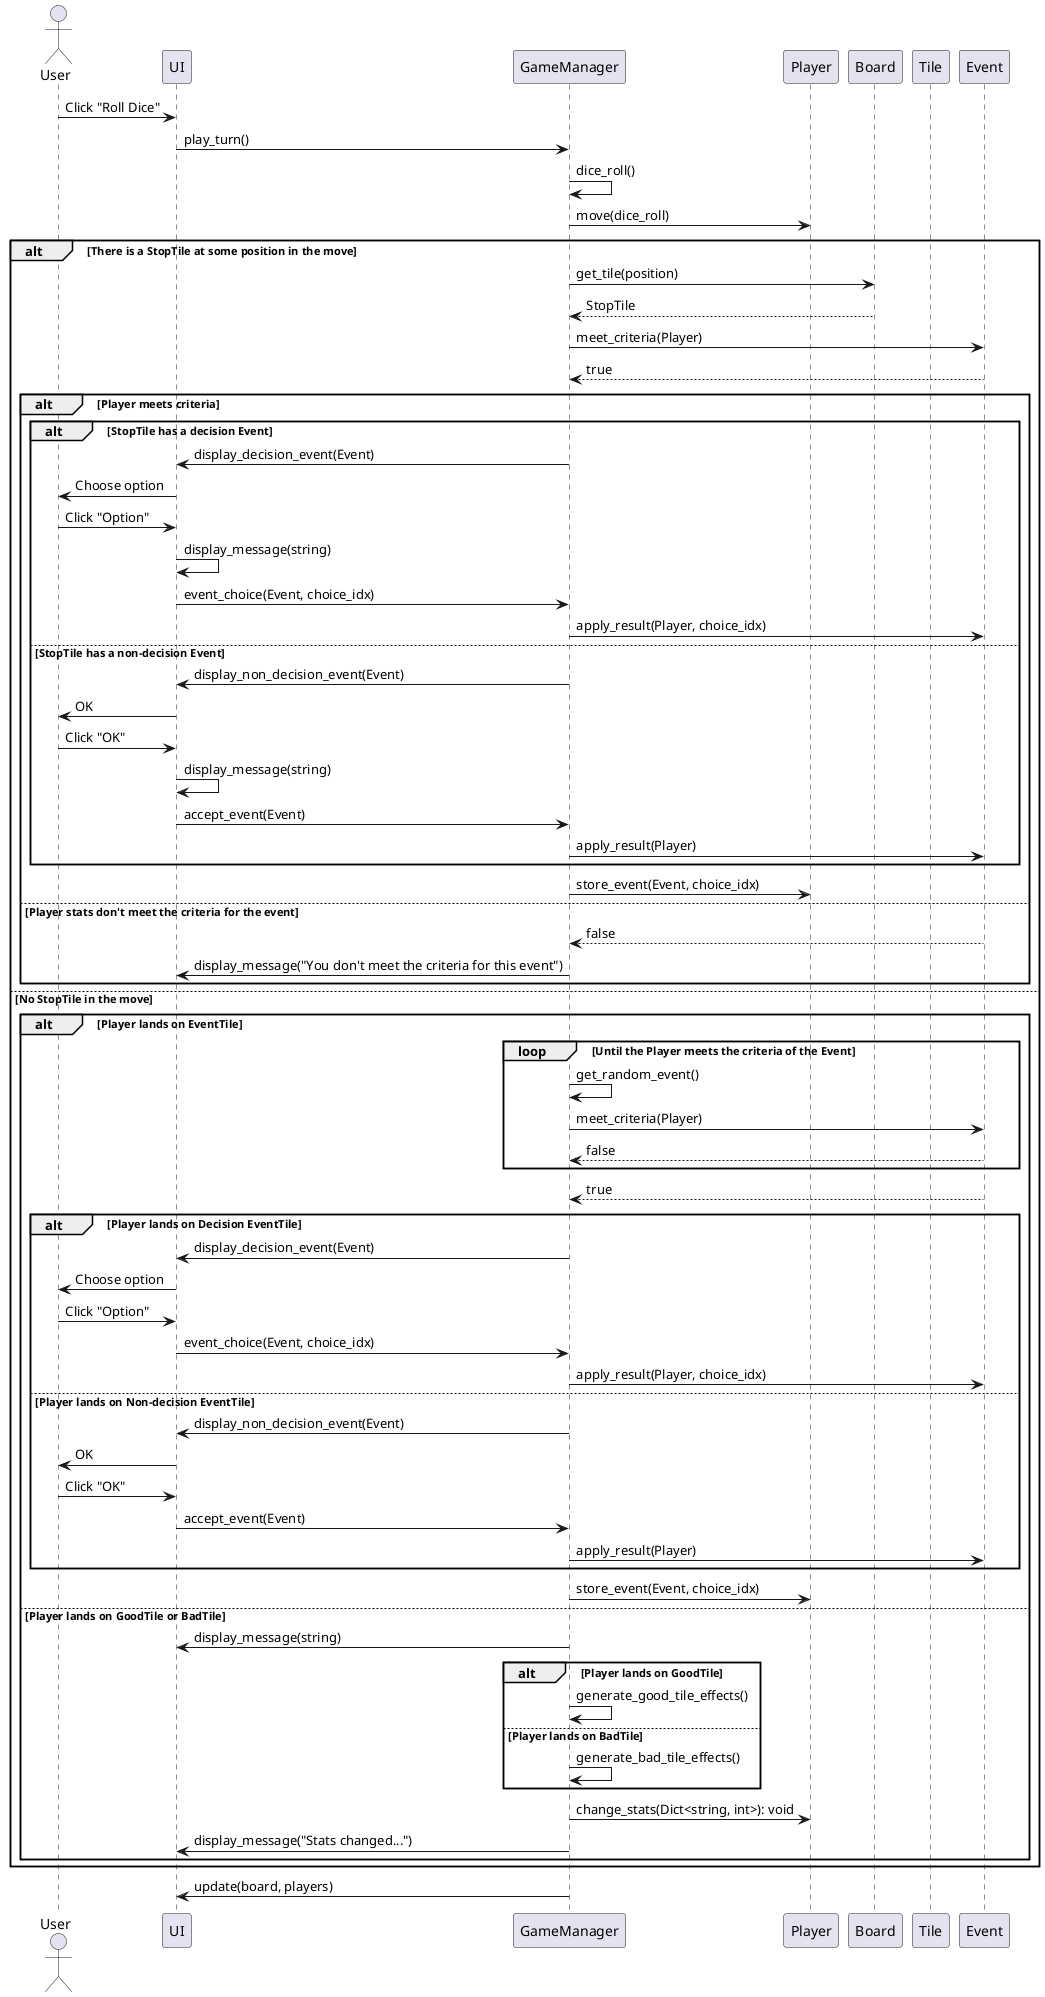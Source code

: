 @startuml SequenceDiagram: Dice roll and movement for human player
actor User
participant UI
participant GameManager
participant Player
participant Board
participant Tile
participant Event

User -> UI: Click "Roll Dice"
UI -> GameManager: play_turn()
GameManager -> GameManager: dice_roll()
GameManager -> Player: move(dice_roll)

alt There is a StopTile at some position in the move


        GameManager -> Board: get_tile(position)
        Board --> GameManager: StopTile
        GameManager -> Event: meet_criteria(Player)
        Event --> GameManager: true

        alt Player meets criteria

            alt StopTile has a decision Event
                GameManager -> UI: display_decision_event(Event)
                UI -> User: Choose option
                User -> UI: Click "Option"
                UI -> UI: display_message(string)
                UI -> GameManager: event_choice(Event, choice_idx)
                GameManager -> Event: apply_result(Player, choice_idx)

            else StopTile has a non-decision Event
                GameManager -> UI: display_non_decision_event(Event)
                UI -> User: OK
                User -> UI: Click "OK"
                UI -> UI: display_message(string)
                UI -> GameManager: accept_event(Event)
                GameManager -> Event: apply_result(Player)
            end

            GameManager -> Player: store_event(Event, choice_idx)

        else Player stats don't meet the criteria for the event
            Event --> GameManager: false
            GameManager -> UI: display_message("You don't meet the criteria for this event")
        end

else No StopTile in the move

    alt Player lands on EventTile

        loop Until the Player meets the criteria of the Event
            GameManager -> GameManager: get_random_event()
            GameManager -> Event: meet_criteria(Player)
            Event --> GameManager: false
        end
    
        Event --> GameManager: true

        alt Player lands on Decision EventTile
            GameManager -> UI: display_decision_event(Event)
            UI -> User: Choose option
            User -> UI: Click "Option"
            UI -> GameManager: event_choice(Event, choice_idx)
            GameManager -> Event: apply_result(Player, choice_idx)


        else Player lands on Non-decision EventTile
            GameManager -> UI: display_non_decision_event(Event)
            UI -> User: OK
            User -> UI: Click "OK"
            UI -> GameManager: accept_event(Event)
            GameManager -> Event: apply_result(Player)

        end
        
        GameManager -> Player: store_event(Event, choice_idx)
    
    else Player lands on GoodTile or BadTile
        GameManager -> UI: display_message(string)

        alt Player lands on GoodTile
            GameManager -> GameManager: generate_good_tile_effects()
        else Player lands on BadTile
            GameManager -> GameManager: generate_bad_tile_effects()
        end

        GameManager -> Player: change_stats(Dict<string, int>): void
        GameManager -> UI: display_message("Stats changed...")

    end
end

GameManager -> UI: update(board, players)

@enduml

